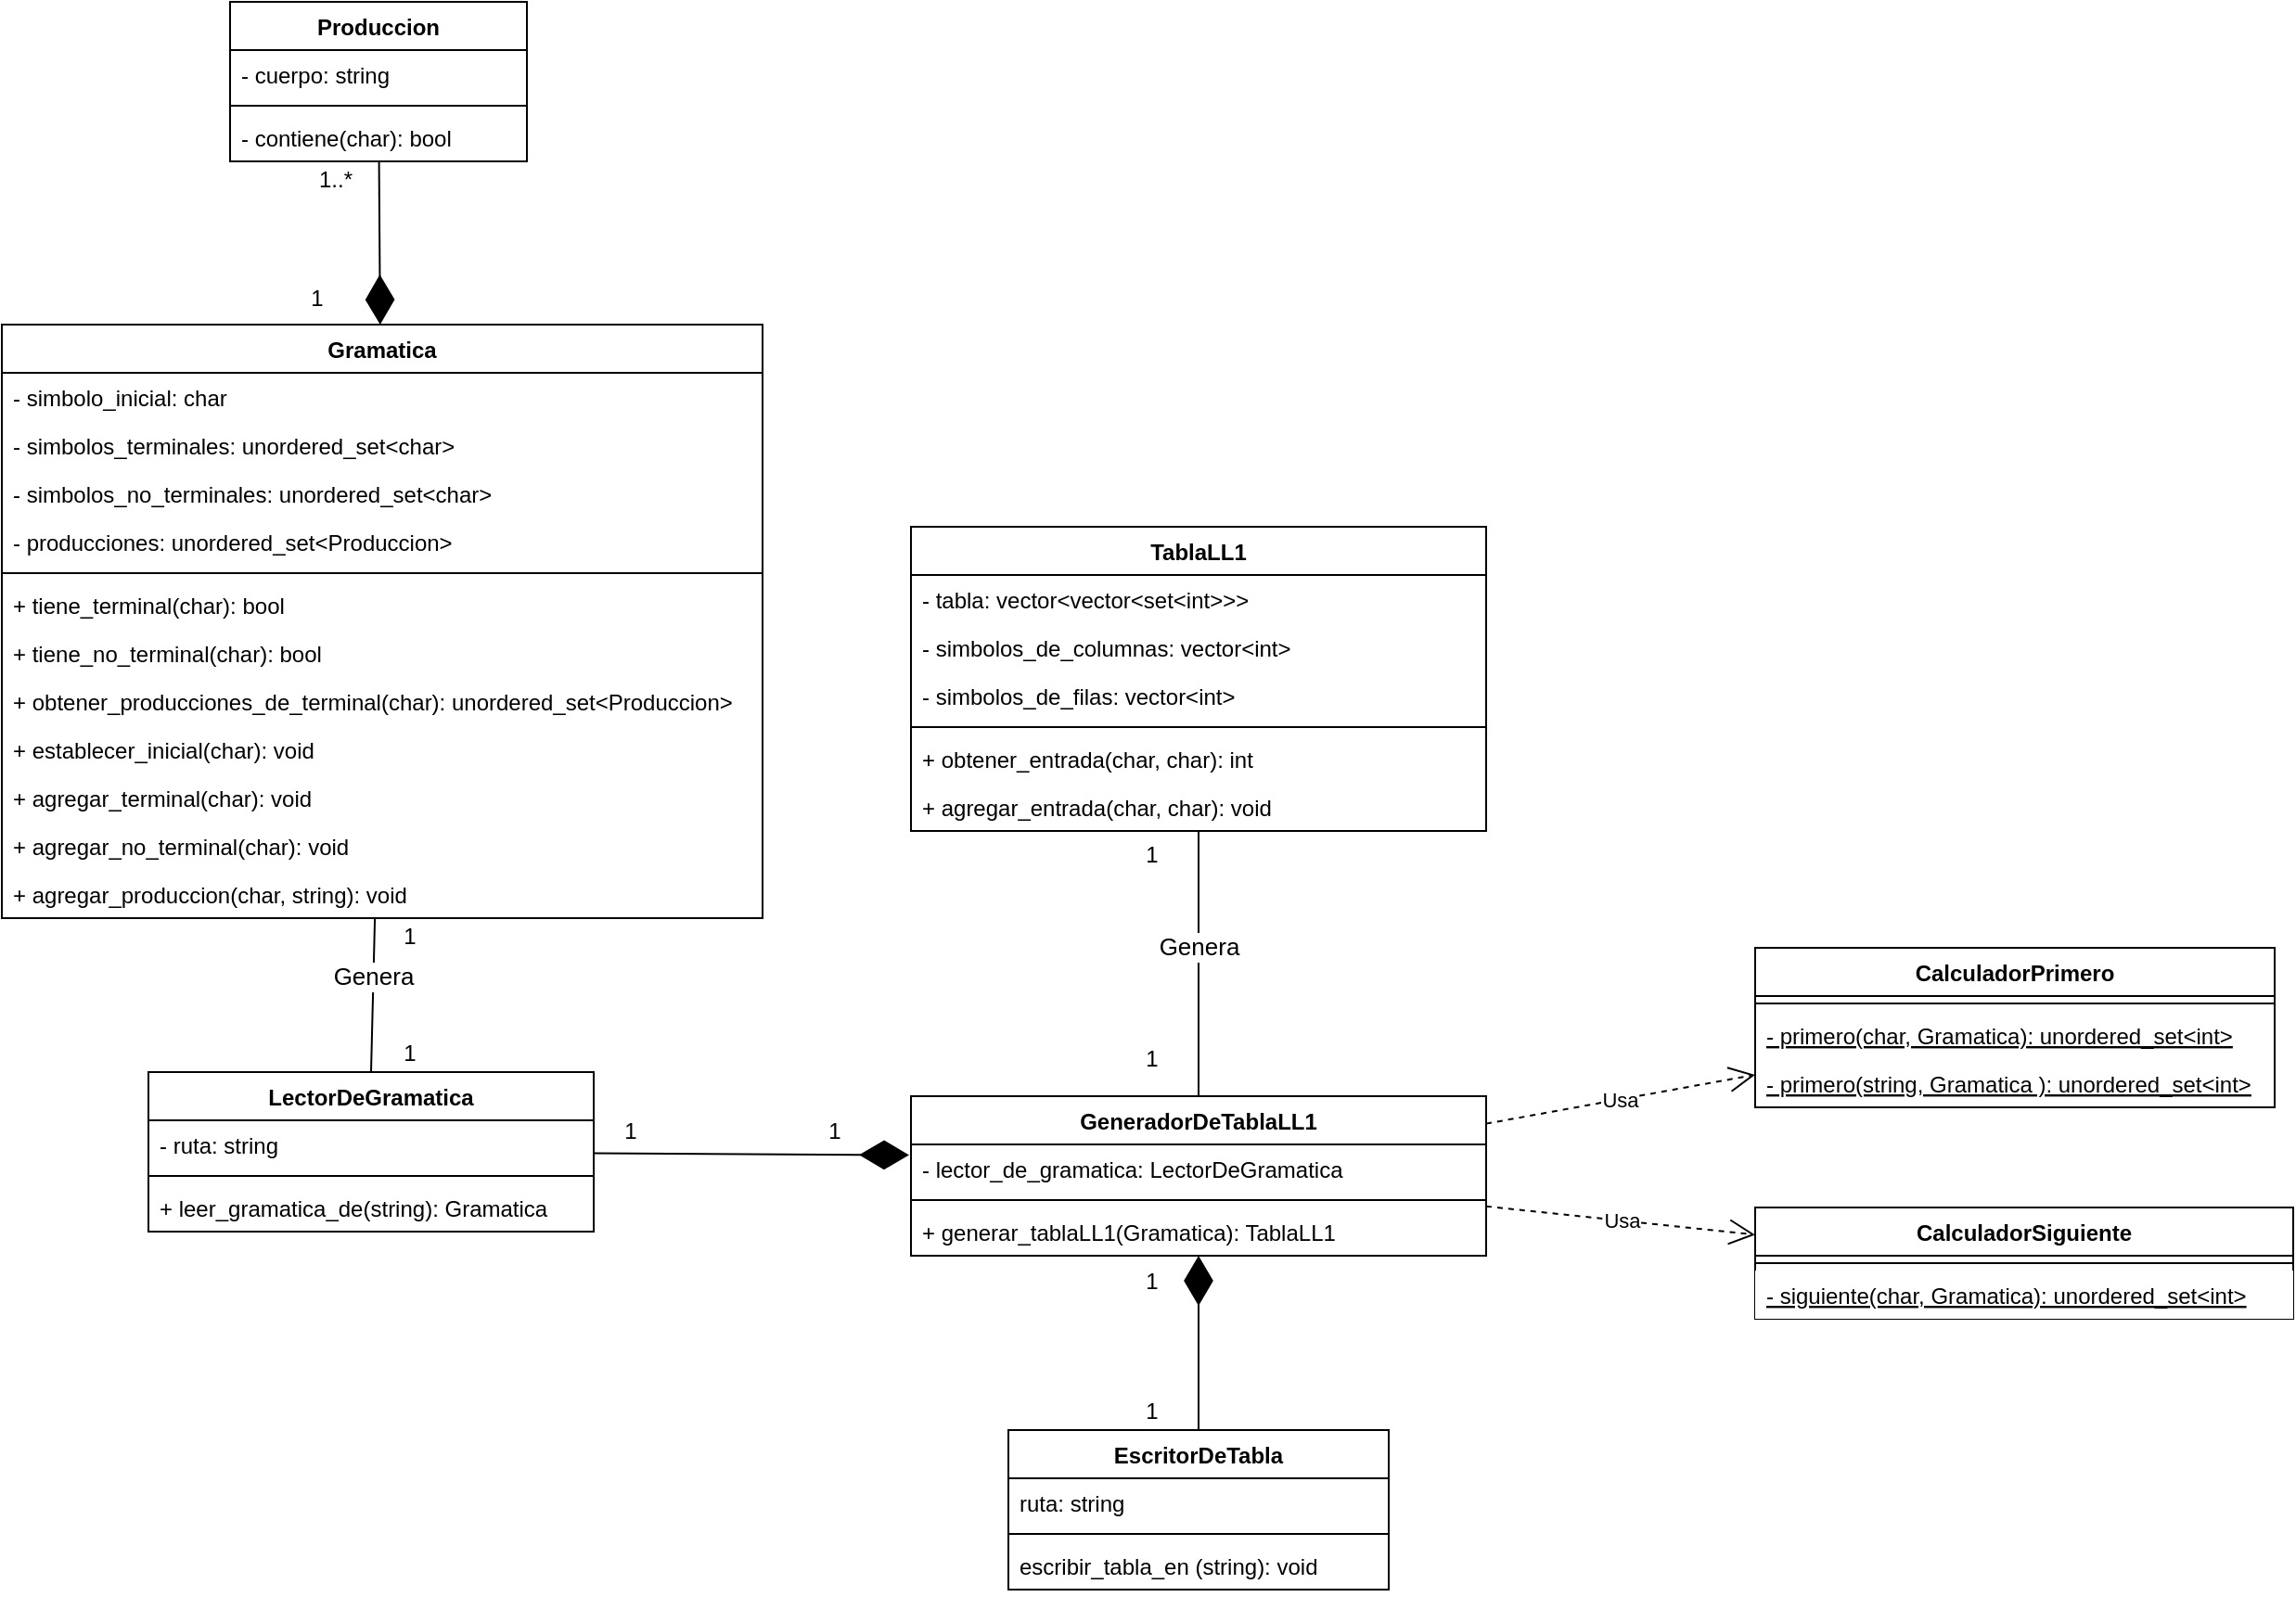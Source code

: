 <mxfile version="13.10.4" type="device"><diagram id="q5V6WVLOKWVskpU4n08-" name="Page-1"><mxGraphModel dx="1117" dy="543" grid="1" gridSize="10" guides="1" tooltips="1" connect="1" arrows="1" fold="1" page="1" pageScale="1" pageWidth="827" pageHeight="1169" math="0" shadow="0"><root><mxCell id="0"/><mxCell id="1" parent="0"/><mxCell id="2nWjeSsU8Ctg52eK0Bmr-1" value="Produccion" style="swimlane;fontStyle=1;align=center;verticalAlign=top;childLayout=stackLayout;horizontal=1;startSize=26;horizontalStack=0;resizeParent=1;resizeParentMax=0;resizeLast=0;collapsible=1;marginBottom=0;" vertex="1" parent="1"><mxGeometry x="783" y="570" width="160" height="86" as="geometry"/></mxCell><mxCell id="2nWjeSsU8Ctg52eK0Bmr-3" value="- cuerpo: string" style="text;strokeColor=none;fillColor=none;align=left;verticalAlign=top;spacingLeft=4;spacingRight=4;overflow=hidden;rotatable=0;points=[[0,0.5],[1,0.5]];portConstraint=eastwest;" vertex="1" parent="2nWjeSsU8Ctg52eK0Bmr-1"><mxGeometry y="26" width="160" height="26" as="geometry"/></mxCell><mxCell id="2nWjeSsU8Ctg52eK0Bmr-4" value="" style="line;strokeWidth=1;fillColor=none;align=left;verticalAlign=middle;spacingTop=-1;spacingLeft=3;spacingRight=3;rotatable=0;labelPosition=right;points=[];portConstraint=eastwest;" vertex="1" parent="2nWjeSsU8Ctg52eK0Bmr-1"><mxGeometry y="52" width="160" height="8" as="geometry"/></mxCell><mxCell id="2nWjeSsU8Ctg52eK0Bmr-5" value="- contiene(char): bool&#10;" style="text;strokeColor=none;fillColor=none;align=left;verticalAlign=top;spacingLeft=4;spacingRight=4;overflow=hidden;rotatable=0;points=[[0,0.5],[1,0.5]];portConstraint=eastwest;fontStyle=0" vertex="1" parent="2nWjeSsU8Ctg52eK0Bmr-1"><mxGeometry y="60" width="160" height="26" as="geometry"/></mxCell><mxCell id="2nWjeSsU8Ctg52eK0Bmr-6" value="Gramatica" style="swimlane;fontStyle=1;align=center;verticalAlign=top;childLayout=stackLayout;horizontal=1;startSize=26;horizontalStack=0;resizeParent=1;resizeParentMax=0;resizeLast=0;collapsible=1;marginBottom=0;" vertex="1" parent="1"><mxGeometry x="660" y="744" width="410" height="320" as="geometry"/></mxCell><mxCell id="2nWjeSsU8Ctg52eK0Bmr-7" value="- simbolo_inicial: char" style="text;strokeColor=none;fillColor=none;align=left;verticalAlign=top;spacingLeft=4;spacingRight=4;overflow=hidden;rotatable=0;points=[[0,0.5],[1,0.5]];portConstraint=eastwest;" vertex="1" parent="2nWjeSsU8Ctg52eK0Bmr-6"><mxGeometry y="26" width="410" height="26" as="geometry"/></mxCell><mxCell id="2nWjeSsU8Ctg52eK0Bmr-8" value="- simbolos_terminales: unordered_set&lt;char&gt;" style="text;strokeColor=none;fillColor=none;align=left;verticalAlign=top;spacingLeft=4;spacingRight=4;overflow=hidden;rotatable=0;points=[[0,0.5],[1,0.5]];portConstraint=eastwest;" vertex="1" parent="2nWjeSsU8Ctg52eK0Bmr-6"><mxGeometry y="52" width="410" height="26" as="geometry"/></mxCell><mxCell id="2nWjeSsU8Ctg52eK0Bmr-9" value="- simbolos_no_terminales: unordered_set&lt;char&gt;" style="text;strokeColor=none;fillColor=none;align=left;verticalAlign=top;spacingLeft=4;spacingRight=4;overflow=hidden;rotatable=0;points=[[0,0.5],[1,0.5]];portConstraint=eastwest;" vertex="1" parent="2nWjeSsU8Ctg52eK0Bmr-6"><mxGeometry y="78" width="410" height="26" as="geometry"/></mxCell><mxCell id="2nWjeSsU8Ctg52eK0Bmr-10" value="- producciones: unordered_set&lt;Produccion&gt;" style="text;strokeColor=none;fillColor=none;align=left;verticalAlign=top;spacingLeft=4;spacingRight=4;overflow=hidden;rotatable=0;points=[[0,0.5],[1,0.5]];portConstraint=eastwest;" vertex="1" parent="2nWjeSsU8Ctg52eK0Bmr-6"><mxGeometry y="104" width="410" height="26" as="geometry"/></mxCell><mxCell id="2nWjeSsU8Ctg52eK0Bmr-11" value="" style="line;strokeWidth=1;fillColor=none;align=left;verticalAlign=middle;spacingTop=-1;spacingLeft=3;spacingRight=3;rotatable=0;labelPosition=right;points=[];portConstraint=eastwest;" vertex="1" parent="2nWjeSsU8Ctg52eK0Bmr-6"><mxGeometry y="130" width="410" height="8" as="geometry"/></mxCell><mxCell id="2nWjeSsU8Ctg52eK0Bmr-12" value="+ tiene_terminal(char): bool" style="text;strokeColor=none;fillColor=none;align=left;verticalAlign=top;spacingLeft=4;spacingRight=4;overflow=hidden;rotatable=0;points=[[0,0.5],[1,0.5]];portConstraint=eastwest;" vertex="1" parent="2nWjeSsU8Ctg52eK0Bmr-6"><mxGeometry y="138" width="410" height="26" as="geometry"/></mxCell><mxCell id="2nWjeSsU8Ctg52eK0Bmr-13" value="+ tiene_no_terminal(char): bool" style="text;strokeColor=none;fillColor=none;align=left;verticalAlign=top;spacingLeft=4;spacingRight=4;overflow=hidden;rotatable=0;points=[[0,0.5],[1,0.5]];portConstraint=eastwest;" vertex="1" parent="2nWjeSsU8Ctg52eK0Bmr-6"><mxGeometry y="164" width="410" height="26" as="geometry"/></mxCell><mxCell id="2nWjeSsU8Ctg52eK0Bmr-14" value="+ obtener_producciones_de_terminal(char): unordered_set&lt;Produccion&gt;" style="text;strokeColor=none;fillColor=none;align=left;verticalAlign=top;spacingLeft=4;spacingRight=4;overflow=hidden;rotatable=0;points=[[0,0.5],[1,0.5]];portConstraint=eastwest;" vertex="1" parent="2nWjeSsU8Ctg52eK0Bmr-6"><mxGeometry y="190" width="410" height="26" as="geometry"/></mxCell><mxCell id="2nWjeSsU8Ctg52eK0Bmr-15" value="+ establecer_inicial(char): void" style="text;strokeColor=none;fillColor=none;align=left;verticalAlign=top;spacingLeft=4;spacingRight=4;overflow=hidden;rotatable=0;points=[[0,0.5],[1,0.5]];portConstraint=eastwest;" vertex="1" parent="2nWjeSsU8Ctg52eK0Bmr-6"><mxGeometry y="216" width="410" height="26" as="geometry"/></mxCell><mxCell id="2nWjeSsU8Ctg52eK0Bmr-16" value="+ agregar_terminal(char): void" style="text;strokeColor=none;fillColor=none;align=left;verticalAlign=top;spacingLeft=4;spacingRight=4;overflow=hidden;rotatable=0;points=[[0,0.5],[1,0.5]];portConstraint=eastwest;" vertex="1" parent="2nWjeSsU8Ctg52eK0Bmr-6"><mxGeometry y="242" width="410" height="26" as="geometry"/></mxCell><mxCell id="2nWjeSsU8Ctg52eK0Bmr-17" value="+ agregar_no_terminal(char): void" style="text;strokeColor=none;fillColor=none;align=left;verticalAlign=top;spacingLeft=4;spacingRight=4;overflow=hidden;rotatable=0;points=[[0,0.5],[1,0.5]];portConstraint=eastwest;" vertex="1" parent="2nWjeSsU8Ctg52eK0Bmr-6"><mxGeometry y="268" width="410" height="26" as="geometry"/></mxCell><mxCell id="2nWjeSsU8Ctg52eK0Bmr-18" value="+ agregar_produccion(char, string): void" style="text;strokeColor=none;fillColor=none;align=left;verticalAlign=top;spacingLeft=4;spacingRight=4;overflow=hidden;rotatable=0;points=[[0,0.5],[1,0.5]];portConstraint=eastwest;" vertex="1" parent="2nWjeSsU8Ctg52eK0Bmr-6"><mxGeometry y="294" width="410" height="26" as="geometry"/></mxCell><mxCell id="2nWjeSsU8Ctg52eK0Bmr-19" value="TablaLL1" style="swimlane;fontStyle=1;align=center;verticalAlign=top;childLayout=stackLayout;horizontal=1;startSize=26;horizontalStack=0;resizeParent=1;resizeParentMax=0;resizeLast=0;collapsible=1;marginBottom=0;" vertex="1" parent="1"><mxGeometry x="1150" y="853" width="310" height="164" as="geometry"/></mxCell><mxCell id="2nWjeSsU8Ctg52eK0Bmr-20" value="- tabla: vector&lt;vector&lt;set&lt;int&gt;&gt;&gt;" style="text;strokeColor=none;fillColor=none;align=left;verticalAlign=top;spacingLeft=4;spacingRight=4;overflow=hidden;rotatable=0;points=[[0,0.5],[1,0.5]];portConstraint=eastwest;" vertex="1" parent="2nWjeSsU8Ctg52eK0Bmr-19"><mxGeometry y="26" width="310" height="26" as="geometry"/></mxCell><mxCell id="2nWjeSsU8Ctg52eK0Bmr-21" value="- simbolos_de_columnas: vector&lt;int&gt;" style="text;strokeColor=none;fillColor=none;align=left;verticalAlign=top;spacingLeft=4;spacingRight=4;overflow=hidden;rotatable=0;points=[[0,0.5],[1,0.5]];portConstraint=eastwest;" vertex="1" parent="2nWjeSsU8Ctg52eK0Bmr-19"><mxGeometry y="52" width="310" height="26" as="geometry"/></mxCell><mxCell id="2nWjeSsU8Ctg52eK0Bmr-22" value="- simbolos_de_filas: vector&lt;int&gt;" style="text;strokeColor=none;fillColor=none;align=left;verticalAlign=top;spacingLeft=4;spacingRight=4;overflow=hidden;rotatable=0;points=[[0,0.5],[1,0.5]];portConstraint=eastwest;" vertex="1" parent="2nWjeSsU8Ctg52eK0Bmr-19"><mxGeometry y="78" width="310" height="26" as="geometry"/></mxCell><mxCell id="2nWjeSsU8Ctg52eK0Bmr-23" value="" style="line;strokeWidth=1;fillColor=none;align=left;verticalAlign=middle;spacingTop=-1;spacingLeft=3;spacingRight=3;rotatable=0;labelPosition=right;points=[];portConstraint=eastwest;" vertex="1" parent="2nWjeSsU8Ctg52eK0Bmr-19"><mxGeometry y="104" width="310" height="8" as="geometry"/></mxCell><mxCell id="2nWjeSsU8Ctg52eK0Bmr-24" value="+ obtener_entrada(char, char): int&#10;" style="text;strokeColor=none;fillColor=none;align=left;verticalAlign=top;spacingLeft=4;spacingRight=4;overflow=hidden;rotatable=0;points=[[0,0.5],[1,0.5]];portConstraint=eastwest;" vertex="1" parent="2nWjeSsU8Ctg52eK0Bmr-19"><mxGeometry y="112" width="310" height="26" as="geometry"/></mxCell><mxCell id="2nWjeSsU8Ctg52eK0Bmr-25" value="+ agregar_entrada(char, char): void&#10;" style="text;strokeColor=none;fillColor=none;align=left;verticalAlign=top;spacingLeft=4;spacingRight=4;overflow=hidden;rotatable=0;points=[[0,0.5],[1,0.5]];portConstraint=eastwest;" vertex="1" parent="2nWjeSsU8Ctg52eK0Bmr-19"><mxGeometry y="138" width="310" height="26" as="geometry"/></mxCell><mxCell id="2nWjeSsU8Ctg52eK0Bmr-26" value="GeneradorDeTablaLL1" style="swimlane;fontStyle=1;align=center;verticalAlign=top;childLayout=stackLayout;horizontal=1;startSize=26;horizontalStack=0;resizeParent=1;resizeParentMax=0;resizeLast=0;collapsible=1;marginBottom=0;" vertex="1" parent="1"><mxGeometry x="1150" y="1160" width="310" height="86" as="geometry"/></mxCell><mxCell id="2nWjeSsU8Ctg52eK0Bmr-27" value="- lector_de_gramatica: LectorDeGramatica" style="text;strokeColor=none;fillColor=none;align=left;verticalAlign=top;spacingLeft=4;spacingRight=4;overflow=hidden;rotatable=0;points=[[0,0.5],[1,0.5]];portConstraint=eastwest;" vertex="1" parent="2nWjeSsU8Ctg52eK0Bmr-26"><mxGeometry y="26" width="310" height="26" as="geometry"/></mxCell><mxCell id="2nWjeSsU8Ctg52eK0Bmr-28" value="" style="line;strokeWidth=1;fillColor=none;align=left;verticalAlign=middle;spacingTop=-1;spacingLeft=3;spacingRight=3;rotatable=0;labelPosition=right;points=[];portConstraint=eastwest;" vertex="1" parent="2nWjeSsU8Ctg52eK0Bmr-26"><mxGeometry y="52" width="310" height="8" as="geometry"/></mxCell><mxCell id="2nWjeSsU8Ctg52eK0Bmr-29" value="+ generar_tablaLL1(Gramatica): TablaLL1&#10;" style="text;strokeColor=none;fillColor=none;align=left;verticalAlign=top;spacingLeft=4;spacingRight=4;overflow=hidden;rotatable=0;points=[[0,0.5],[1,0.5]];portConstraint=eastwest;fontStyle=0" vertex="1" parent="2nWjeSsU8Ctg52eK0Bmr-26"><mxGeometry y="60" width="310" height="26" as="geometry"/></mxCell><mxCell id="2nWjeSsU8Ctg52eK0Bmr-30" value="" style="endArrow=diamondThin;endFill=1;endSize=24;html=1;" edge="1" parent="1" source="2nWjeSsU8Ctg52eK0Bmr-1" target="2nWjeSsU8Ctg52eK0Bmr-6"><mxGeometry width="160" relative="1" as="geometry"><mxPoint x="870" y="700" as="sourcePoint"/><mxPoint x="1030" y="700" as="targetPoint"/></mxGeometry></mxCell><mxCell id="2nWjeSsU8Ctg52eK0Bmr-31" value="&lt;font style=&quot;font-size: 13px&quot;&gt;Genera&lt;/font&gt;" style="html=1;verticalAlign=bottom;endArrow=none;endFill=0;" edge="1" parent="1" source="2nWjeSsU8Ctg52eK0Bmr-19" target="2nWjeSsU8Ctg52eK0Bmr-26"><mxGeometry x="0.021" width="80" relative="1" as="geometry"><mxPoint x="1460" y="1355" as="sourcePoint"/><mxPoint x="1540" y="1355" as="targetPoint"/><mxPoint as="offset"/></mxGeometry></mxCell><mxCell id="2nWjeSsU8Ctg52eK0Bmr-32" value="1" style="text;html=1;strokeColor=none;fillColor=none;align=center;verticalAlign=middle;whiteSpace=wrap;rounded=0;" vertex="1" parent="1"><mxGeometry x="810" y="720" width="40" height="20" as="geometry"/></mxCell><mxCell id="2nWjeSsU8Ctg52eK0Bmr-33" value="1..*" style="text;html=1;strokeColor=none;fillColor=none;align=center;verticalAlign=middle;whiteSpace=wrap;rounded=0;" vertex="1" parent="1"><mxGeometry x="820" y="656" width="40" height="20" as="geometry"/></mxCell><mxCell id="2nWjeSsU8Ctg52eK0Bmr-34" value="1" style="text;html=1;strokeColor=none;fillColor=none;align=center;verticalAlign=middle;whiteSpace=wrap;rounded=0;" vertex="1" parent="1"><mxGeometry x="1260" y="1130" width="40" height="20" as="geometry"/></mxCell><mxCell id="2nWjeSsU8Ctg52eK0Bmr-35" value="1" style="text;html=1;strokeColor=none;fillColor=none;align=center;verticalAlign=middle;whiteSpace=wrap;rounded=0;" vertex="1" parent="1"><mxGeometry x="1260" y="1020" width="40" height="20" as="geometry"/></mxCell><mxCell id="2nWjeSsU8Ctg52eK0Bmr-36" value="CalculadorPrimero" style="swimlane;fontStyle=1;align=center;verticalAlign=top;childLayout=stackLayout;horizontal=1;startSize=26;horizontalStack=0;resizeParent=1;resizeParentMax=0;resizeLast=0;collapsible=1;marginBottom=0;" vertex="1" parent="1"><mxGeometry x="1605" y="1080" width="280" height="86" as="geometry"/></mxCell><mxCell id="2nWjeSsU8Ctg52eK0Bmr-37" value="" style="line;strokeWidth=1;fillColor=none;align=left;verticalAlign=middle;spacingTop=-1;spacingLeft=3;spacingRight=3;rotatable=0;labelPosition=right;points=[];portConstraint=eastwest;" vertex="1" parent="2nWjeSsU8Ctg52eK0Bmr-36"><mxGeometry y="26" width="280" height="8" as="geometry"/></mxCell><mxCell id="2nWjeSsU8Ctg52eK0Bmr-38" value="- primero(char, Gramatica): unordered_set&lt;int&gt;&#10;" style="text;strokeColor=none;fillColor=none;align=left;verticalAlign=top;spacingLeft=4;spacingRight=4;overflow=hidden;rotatable=0;points=[[0,0.5],[1,0.5]];portConstraint=eastwest;fontStyle=4" vertex="1" parent="2nWjeSsU8Ctg52eK0Bmr-36"><mxGeometry y="34" width="280" height="26" as="geometry"/></mxCell><mxCell id="2nWjeSsU8Ctg52eK0Bmr-39" value="- primero(string, Gramatica ): unordered_set&lt;int&gt;&#10;" style="text;strokeColor=none;fillColor=none;align=left;verticalAlign=top;spacingLeft=4;spacingRight=4;overflow=hidden;rotatable=0;points=[[0,0.5],[1,0.5]];portConstraint=eastwest;fontStyle=4" vertex="1" parent="2nWjeSsU8Ctg52eK0Bmr-36"><mxGeometry y="60" width="280" height="26" as="geometry"/></mxCell><mxCell id="2nWjeSsU8Ctg52eK0Bmr-40" value="CalculadorSiguiente" style="swimlane;fontStyle=1;align=center;verticalAlign=top;childLayout=stackLayout;horizontal=1;startSize=26;horizontalStack=0;resizeParent=1;resizeParentMax=0;resizeLast=0;collapsible=1;marginBottom=0;" vertex="1" parent="1"><mxGeometry x="1605" y="1220" width="290" height="60" as="geometry"/></mxCell><mxCell id="2nWjeSsU8Ctg52eK0Bmr-41" value="" style="line;strokeWidth=1;fillColor=none;align=left;verticalAlign=middle;spacingTop=-1;spacingLeft=3;spacingRight=3;rotatable=0;labelPosition=right;points=[];portConstraint=eastwest;" vertex="1" parent="2nWjeSsU8Ctg52eK0Bmr-40"><mxGeometry y="26" width="290" height="8" as="geometry"/></mxCell><mxCell id="2nWjeSsU8Ctg52eK0Bmr-42" value="- siguiente(char, Gramatica): unordered_set&lt;int&gt;&#10;" style="text;strokeColor=none;align=left;verticalAlign=top;spacingLeft=4;spacingRight=4;overflow=hidden;rotatable=0;points=[[0,0.5],[1,0.5]];portConstraint=eastwest;fontStyle=4;fillColor=#ffffff;" vertex="1" parent="2nWjeSsU8Ctg52eK0Bmr-40"><mxGeometry y="34" width="290" height="26" as="geometry"/></mxCell><mxCell id="2nWjeSsU8Ctg52eK0Bmr-43" value="Usa" style="endArrow=open;endSize=12;dashed=1;html=1;" edge="1" parent="1" source="2nWjeSsU8Ctg52eK0Bmr-26" target="2nWjeSsU8Ctg52eK0Bmr-40"><mxGeometry width="160" relative="1" as="geometry"><mxPoint x="1530" y="1280" as="sourcePoint"/><mxPoint x="1370" y="1270" as="targetPoint"/></mxGeometry></mxCell><mxCell id="2nWjeSsU8Ctg52eK0Bmr-44" value="Usa" style="endArrow=open;endSize=12;dashed=1;html=1;" edge="1" parent="1" source="2nWjeSsU8Ctg52eK0Bmr-26" target="2nWjeSsU8Ctg52eK0Bmr-36"><mxGeometry width="160" relative="1" as="geometry"><mxPoint x="1500" y="1110" as="sourcePoint"/><mxPoint x="1470" y="1225.023" as="targetPoint"/></mxGeometry></mxCell><mxCell id="2nWjeSsU8Ctg52eK0Bmr-45" value="EscritorDeTabla" style="swimlane;fontStyle=1;align=center;verticalAlign=top;childLayout=stackLayout;horizontal=1;startSize=26;horizontalStack=0;resizeParent=1;resizeParentMax=0;resizeLast=0;collapsible=1;marginBottom=0;" vertex="1" parent="1"><mxGeometry x="1202.5" y="1340" width="205" height="86" as="geometry"/></mxCell><mxCell id="2nWjeSsU8Ctg52eK0Bmr-46" value="ruta: string" style="text;strokeColor=none;fillColor=none;align=left;verticalAlign=top;spacingLeft=4;spacingRight=4;overflow=hidden;rotatable=0;points=[[0,0.5],[1,0.5]];portConstraint=eastwest;" vertex="1" parent="2nWjeSsU8Ctg52eK0Bmr-45"><mxGeometry y="26" width="205" height="26" as="geometry"/></mxCell><mxCell id="2nWjeSsU8Ctg52eK0Bmr-47" value="" style="line;strokeWidth=1;fillColor=none;align=left;verticalAlign=middle;spacingTop=-1;spacingLeft=3;spacingRight=3;rotatable=0;labelPosition=right;points=[];portConstraint=eastwest;" vertex="1" parent="2nWjeSsU8Ctg52eK0Bmr-45"><mxGeometry y="52" width="205" height="8" as="geometry"/></mxCell><mxCell id="2nWjeSsU8Ctg52eK0Bmr-48" value="escribir_tabla_en (string): void" style="text;strokeColor=none;fillColor=none;align=left;verticalAlign=top;spacingLeft=4;spacingRight=4;overflow=hidden;rotatable=0;points=[[0,0.5],[1,0.5]];portConstraint=eastwest;" vertex="1" parent="2nWjeSsU8Ctg52eK0Bmr-45"><mxGeometry y="60" width="205" height="26" as="geometry"/></mxCell><mxCell id="2nWjeSsU8Ctg52eK0Bmr-49" value="LectorDeGramatica" style="swimlane;fontStyle=1;align=center;verticalAlign=top;childLayout=stackLayout;horizontal=1;startSize=26;horizontalStack=0;resizeParent=1;resizeParentMax=0;resizeLast=0;collapsible=1;marginBottom=0;" vertex="1" parent="1"><mxGeometry x="739" y="1147" width="240" height="86" as="geometry"/></mxCell><mxCell id="2nWjeSsU8Ctg52eK0Bmr-50" value="- ruta: string" style="text;strokeColor=none;fillColor=none;align=left;verticalAlign=top;spacingLeft=4;spacingRight=4;overflow=hidden;rotatable=0;points=[[0,0.5],[1,0.5]];portConstraint=eastwest;" vertex="1" parent="2nWjeSsU8Ctg52eK0Bmr-49"><mxGeometry y="26" width="240" height="26" as="geometry"/></mxCell><mxCell id="2nWjeSsU8Ctg52eK0Bmr-51" value="" style="line;strokeWidth=1;fillColor=none;align=left;verticalAlign=middle;spacingTop=-1;spacingLeft=3;spacingRight=3;rotatable=0;labelPosition=right;points=[];portConstraint=eastwest;" vertex="1" parent="2nWjeSsU8Ctg52eK0Bmr-49"><mxGeometry y="52" width="240" height="8" as="geometry"/></mxCell><mxCell id="2nWjeSsU8Ctg52eK0Bmr-52" value="+ leer_gramatica_de(string): Gramatica" style="text;strokeColor=none;fillColor=none;align=left;verticalAlign=top;spacingLeft=4;spacingRight=4;overflow=hidden;rotatable=0;points=[[0,0.5],[1,0.5]];portConstraint=eastwest;" vertex="1" parent="2nWjeSsU8Ctg52eK0Bmr-49"><mxGeometry y="60" width="240" height="26" as="geometry"/></mxCell><mxCell id="2nWjeSsU8Ctg52eK0Bmr-53" value="" style="endArrow=diamondThin;endFill=1;endSize=24;html=1;" edge="1" parent="1" source="2nWjeSsU8Ctg52eK0Bmr-49"><mxGeometry width="160" relative="1" as="geometry"><mxPoint x="1359.864" y="935" as="sourcePoint"/><mxPoint x="1149" y="1191.758" as="targetPoint"/></mxGeometry></mxCell><mxCell id="2nWjeSsU8Ctg52eK0Bmr-54" value="1" style="text;html=1;strokeColor=none;fillColor=none;align=center;verticalAlign=middle;whiteSpace=wrap;rounded=0;" vertex="1" parent="1"><mxGeometry x="979" y="1169" width="40" height="20" as="geometry"/></mxCell><mxCell id="2nWjeSsU8Ctg52eK0Bmr-55" value="1" style="text;html=1;strokeColor=none;fillColor=none;align=center;verticalAlign=middle;whiteSpace=wrap;rounded=0;" vertex="1" parent="1"><mxGeometry x="1089" y="1169" width="40" height="20" as="geometry"/></mxCell><mxCell id="2nWjeSsU8Ctg52eK0Bmr-56" value="&lt;font style=&quot;font-size: 13px&quot;&gt;Genera&lt;/font&gt;" style="html=1;verticalAlign=bottom;endArrow=none;endFill=0;entryX=0.5;entryY=0;entryDx=0;entryDy=0;" edge="1" parent="1" source="2nWjeSsU8Ctg52eK0Bmr-6" target="2nWjeSsU8Ctg52eK0Bmr-49"><mxGeometry x="0.021" width="80" relative="1" as="geometry"><mxPoint x="1030" y="1066" as="sourcePoint"/><mxPoint x="1030" y="1209" as="targetPoint"/><mxPoint as="offset"/></mxGeometry></mxCell><mxCell id="2nWjeSsU8Ctg52eK0Bmr-57" value="" style="endArrow=diamondThin;endFill=1;endSize=24;html=1;" edge="1" parent="1" source="2nWjeSsU8Ctg52eK0Bmr-45" target="2nWjeSsU8Ctg52eK0Bmr-26"><mxGeometry width="160" relative="1" as="geometry"><mxPoint x="1090" y="1312" as="sourcePoint"/><mxPoint x="1202.5" y="1312.758" as="targetPoint"/></mxGeometry></mxCell><mxCell id="2nWjeSsU8Ctg52eK0Bmr-58" value="1" style="text;html=1;strokeColor=none;fillColor=none;align=center;verticalAlign=middle;whiteSpace=wrap;rounded=0;" vertex="1" parent="1"><mxGeometry x="1260" y="1250" width="40" height="20" as="geometry"/></mxCell><mxCell id="2nWjeSsU8Ctg52eK0Bmr-59" value="1" style="text;html=1;strokeColor=none;fillColor=none;align=center;verticalAlign=middle;whiteSpace=wrap;rounded=0;" vertex="1" parent="1"><mxGeometry x="1260" y="1320" width="40" height="20" as="geometry"/></mxCell><mxCell id="2nWjeSsU8Ctg52eK0Bmr-60" value="1" style="text;html=1;strokeColor=none;fillColor=none;align=center;verticalAlign=middle;whiteSpace=wrap;rounded=0;" vertex="1" parent="1"><mxGeometry x="860" y="1064" width="40" height="20" as="geometry"/></mxCell><mxCell id="2nWjeSsU8Ctg52eK0Bmr-61" value="1" style="text;html=1;strokeColor=none;fillColor=none;align=center;verticalAlign=middle;whiteSpace=wrap;rounded=0;" vertex="1" parent="1"><mxGeometry x="860" y="1127" width="40" height="20" as="geometry"/></mxCell></root></mxGraphModel></diagram></mxfile>